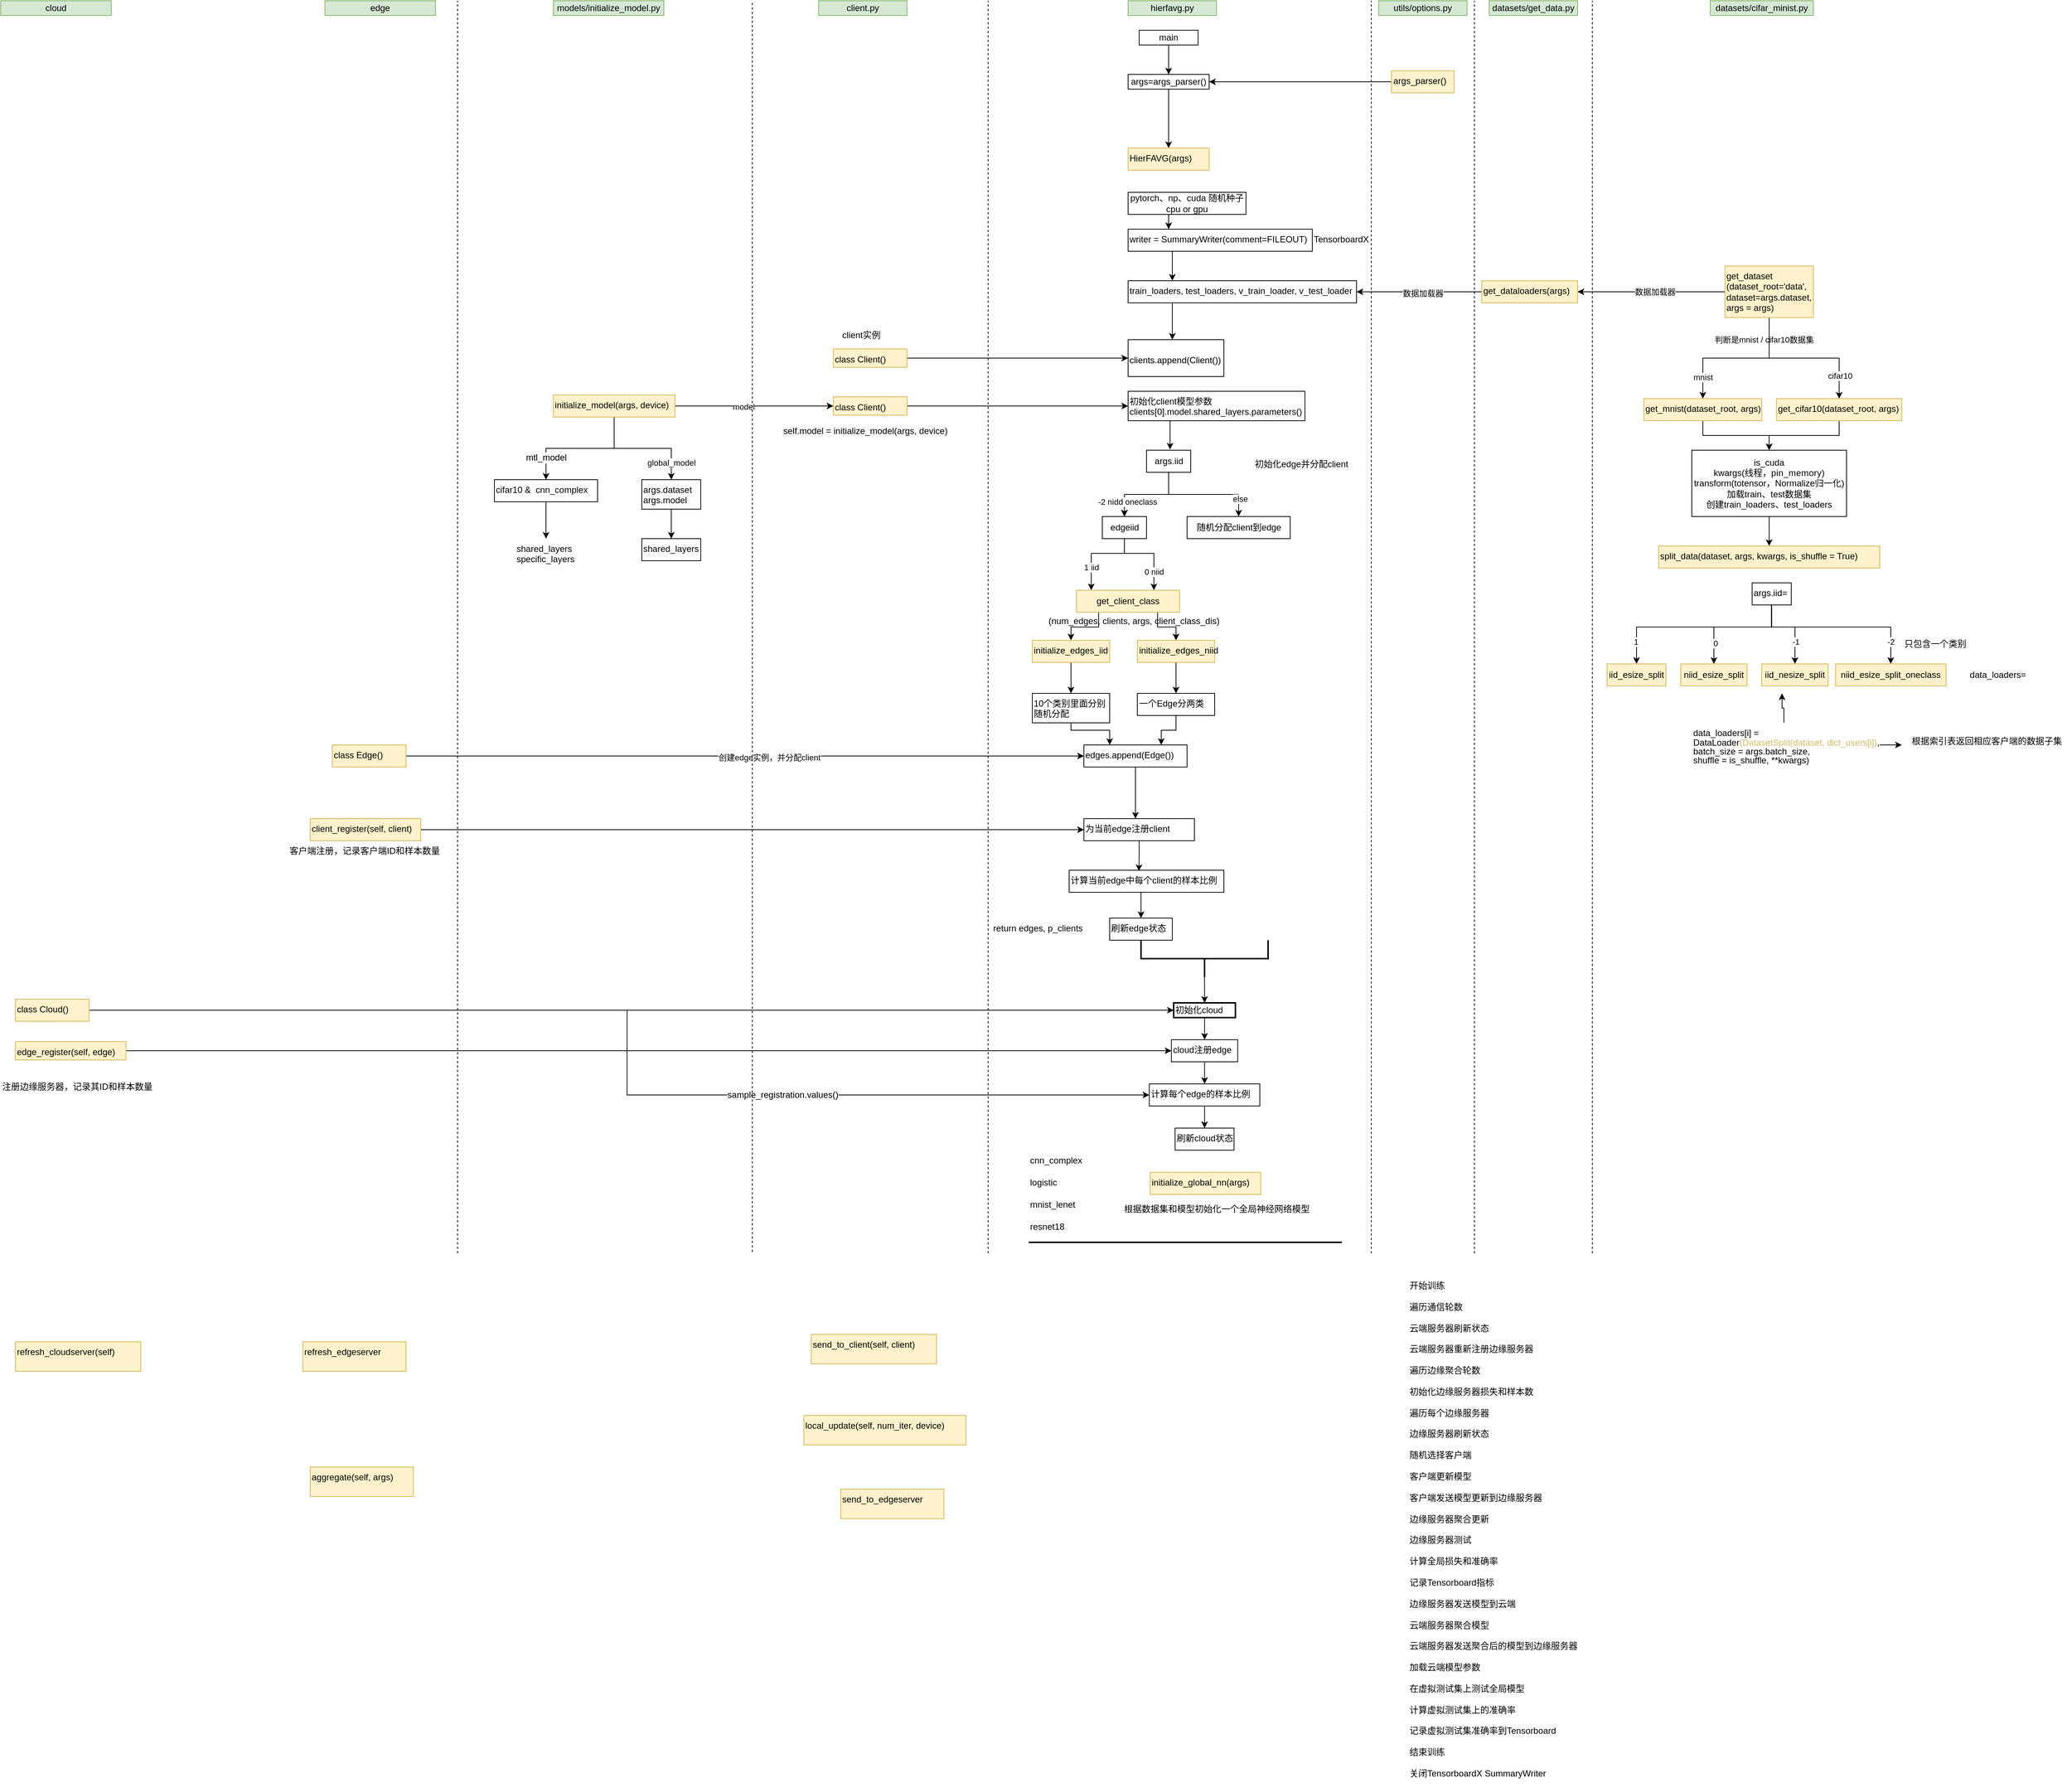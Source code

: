 <mxfile version="25.0.3">
  <diagram name="Page-1" id="74e2e168-ea6b-b213-b513-2b3c1d86103e">
    <mxGraphModel dx="3981" dy="964" grid="1" gridSize="10" guides="1" tooltips="1" connect="1" arrows="1" fold="1" page="1" pageScale="1" pageWidth="1100" pageHeight="850" background="none" math="0" shadow="0">
      <root>
        <mxCell id="0" />
        <mxCell id="1" parent="0" />
        <mxCell id="cj8k2KHTS7MA4aPITtsR-3" style="edgeStyle=orthogonalEdgeStyle;rounded=0;orthogonalLoop=1;jettySize=auto;html=1;exitX=0.5;exitY=1;exitDx=0;exitDy=0;" parent="1" source="cj8k2KHTS7MA4aPITtsR-2" edge="1">
          <mxGeometry relative="1" as="geometry">
            <mxPoint x="125" y="100" as="targetPoint" />
          </mxGeometry>
        </mxCell>
        <mxCell id="cj8k2KHTS7MA4aPITtsR-2" value="main" style="whiteSpace=wrap;html=1;" parent="1" vertex="1">
          <mxGeometry x="85" y="40" width="80" height="20" as="geometry" />
        </mxCell>
        <mxCell id="cj8k2KHTS7MA4aPITtsR-58" value="" style="edgeStyle=orthogonalEdgeStyle;rounded=0;orthogonalLoop=1;jettySize=auto;html=1;" parent="1" source="cj8k2KHTS7MA4aPITtsR-40" target="cj8k2KHTS7MA4aPITtsR-59" edge="1">
          <mxGeometry relative="1" as="geometry">
            <mxPoint x="125.034" y="150" as="targetPoint" />
          </mxGeometry>
        </mxCell>
        <mxCell id="cj8k2KHTS7MA4aPITtsR-40" value="args=args_parser()" style="whiteSpace=wrap;html=1;" parent="1" vertex="1">
          <mxGeometry x="70" y="100" width="110" height="20" as="geometry" />
        </mxCell>
        <mxCell id="cj8k2KHTS7MA4aPITtsR-54" value="&lt;span style=&quot;text-align: left;&quot;&gt;utils/options.py&lt;/span&gt;" style="rounded=0;whiteSpace=wrap;html=1;fillColor=#d5e8d4;strokeColor=#82b366;" parent="1" vertex="1">
          <mxGeometry x="410" width="120" height="20" as="geometry" />
        </mxCell>
        <mxCell id="cj8k2KHTS7MA4aPITtsR-59" value="HierFAVG(args)" style="text;whiteSpace=wrap;html=1;fillColor=#fff2cc;strokeColor=#d6b656;" parent="1" vertex="1">
          <mxGeometry x="70" y="200" width="110" height="30" as="geometry" />
        </mxCell>
        <mxCell id="cj8k2KHTS7MA4aPITtsR-60" value="pytorch、np、cuda 随机种子&lt;div&gt;cpu or gpu&lt;br&gt;&lt;/div&gt;" style="whiteSpace=wrap;html=1;" parent="1" vertex="1">
          <mxGeometry x="70" y="260" width="160" height="30" as="geometry" />
        </mxCell>
        <mxCell id="cj8k2KHTS7MA4aPITtsR-61" value="&lt;span style=&quot;text-align: left;&quot;&gt;datasets/get_data.py&lt;/span&gt;" style="rounded=0;whiteSpace=wrap;html=1;fillColor=#d5e8d4;strokeColor=#82b366;" parent="1" vertex="1">
          <mxGeometry x="560" width="120" height="20" as="geometry" />
        </mxCell>
        <mxCell id="cj8k2KHTS7MA4aPITtsR-66" value="" style="edgeStyle=orthogonalEdgeStyle;rounded=0;orthogonalLoop=1;jettySize=auto;html=1;" parent="1" target="cj8k2KHTS7MA4aPITtsR-65" edge="1">
          <mxGeometry relative="1" as="geometry">
            <mxPoint x="125" y="290" as="sourcePoint" />
            <Array as="points">
              <mxPoint x="125" y="320" />
              <mxPoint x="125" y="320" />
            </Array>
          </mxGeometry>
        </mxCell>
        <mxCell id="cj8k2KHTS7MA4aPITtsR-72" value="" style="edgeStyle=orthogonalEdgeStyle;rounded=0;orthogonalLoop=1;jettySize=auto;html=1;" parent="1" source="cj8k2KHTS7MA4aPITtsR-65" edge="1">
          <mxGeometry relative="1" as="geometry">
            <mxPoint x="130" y="380" as="targetPoint" />
            <Array as="points">
              <mxPoint x="130" y="360" />
              <mxPoint x="130" y="360" />
            </Array>
          </mxGeometry>
        </mxCell>
        <mxCell id="cj8k2KHTS7MA4aPITtsR-65" value="writer = SummaryWriter(comment=FILEOUT)" style="text;whiteSpace=wrap;html=1;strokeColor=default;" parent="1" vertex="1">
          <mxGeometry x="70" y="310" width="250" height="30" as="geometry" />
        </mxCell>
        <mxCell id="cj8k2KHTS7MA4aPITtsR-70" value="TensorboardX" style="text;whiteSpace=wrap;html=1;" parent="1" vertex="1">
          <mxGeometry x="320" y="310" width="80" height="20" as="geometry" />
        </mxCell>
        <mxCell id="cj8k2KHTS7MA4aPITtsR-133" value="" style="edgeStyle=orthogonalEdgeStyle;rounded=0;orthogonalLoop=1;jettySize=auto;html=1;" parent="1" source="cj8k2KHTS7MA4aPITtsR-73" target="cj8k2KHTS7MA4aPITtsR-132" edge="1">
          <mxGeometry relative="1" as="geometry">
            <Array as="points">
              <mxPoint x="130" y="420" />
              <mxPoint x="130" y="420" />
            </Array>
          </mxGeometry>
        </mxCell>
        <mxCell id="cj8k2KHTS7MA4aPITtsR-73" value="train_loaders, test_loaders, v_train_loader, v_test_loader&lt;div&gt;&lt;br&gt;&lt;/div&gt;" style="text;whiteSpace=wrap;html=1;strokeColor=default;" parent="1" vertex="1">
          <mxGeometry x="70" y="380" width="310" height="30" as="geometry" />
        </mxCell>
        <mxCell id="cj8k2KHTS7MA4aPITtsR-76" value="" style="edgeStyle=orthogonalEdgeStyle;rounded=0;orthogonalLoop=1;jettySize=auto;html=1;" parent="1" source="cj8k2KHTS7MA4aPITtsR-75" target="cj8k2KHTS7MA4aPITtsR-73" edge="1">
          <mxGeometry relative="1" as="geometry" />
        </mxCell>
        <mxCell id="cj8k2KHTS7MA4aPITtsR-78" value="数据加载器" style="edgeLabel;html=1;align=center;verticalAlign=middle;resizable=0;points=[];" parent="cj8k2KHTS7MA4aPITtsR-76" vertex="1" connectable="0">
          <mxGeometry x="-0.061" y="2" relative="1" as="geometry">
            <mxPoint as="offset" />
          </mxGeometry>
        </mxCell>
        <mxCell id="cj8k2KHTS7MA4aPITtsR-75" value="&lt;span style=&quot;forced-color-adjust: none; color: rgb(0, 0, 0); font-family: Helvetica; font-size: 12px; font-style: normal; font-variant-ligatures: normal; font-variant-caps: normal; font-weight: 400; letter-spacing: normal; orphans: 2; text-align: left; text-indent: 0px; text-transform: none; widows: 2; word-spacing: 0px; -webkit-text-stroke-width: 0px; white-space: normal; background-color: initial; text-decoration-thickness: initial; text-decoration-style: initial; text-decoration-color: initial;&quot;&gt;get_dataloaders(args)&lt;/span&gt;" style="text;whiteSpace=wrap;html=1;fillColor=#fff2cc;strokeColor=#d6b656;" parent="1" vertex="1">
          <mxGeometry x="550" y="380" width="130" height="30" as="geometry" />
        </mxCell>
        <mxCell id="cj8k2KHTS7MA4aPITtsR-77" value="&lt;span style=&quot;text-align: left;&quot;&gt;datasets/cifar_minist.py&lt;/span&gt;" style="rounded=0;whiteSpace=wrap;html=1;fillColor=#d5e8d4;strokeColor=#82b366;" parent="1" vertex="1">
          <mxGeometry x="860" width="140" height="20" as="geometry" />
        </mxCell>
        <mxCell id="cj8k2KHTS7MA4aPITtsR-82" value="" style="edgeStyle=orthogonalEdgeStyle;rounded=0;orthogonalLoop=1;jettySize=auto;html=1;entryX=1;entryY=0.5;entryDx=0;entryDy=0;" parent="1" source="cj8k2KHTS7MA4aPITtsR-79" target="cj8k2KHTS7MA4aPITtsR-75" edge="1">
          <mxGeometry relative="1" as="geometry">
            <mxPoint x="750" y="395" as="targetPoint" />
          </mxGeometry>
        </mxCell>
        <mxCell id="cj8k2KHTS7MA4aPITtsR-83" value="数据加载器" style="edgeLabel;html=1;align=center;verticalAlign=middle;resizable=0;points=[];" parent="cj8k2KHTS7MA4aPITtsR-82" vertex="1" connectable="0">
          <mxGeometry x="-0.052" relative="1" as="geometry">
            <mxPoint as="offset" />
          </mxGeometry>
        </mxCell>
        <mxCell id="cj8k2KHTS7MA4aPITtsR-87" value="" style="edgeStyle=orthogonalEdgeStyle;rounded=0;orthogonalLoop=1;jettySize=auto;html=1;" parent="1" source="cj8k2KHTS7MA4aPITtsR-79" target="cj8k2KHTS7MA4aPITtsR-86" edge="1">
          <mxGeometry relative="1" as="geometry" />
        </mxCell>
        <mxCell id="cj8k2KHTS7MA4aPITtsR-88" value="判断是mnist / cifar10数据集" style="edgeLabel;html=1;align=center;verticalAlign=middle;resizable=0;points=[];" parent="cj8k2KHTS7MA4aPITtsR-87" vertex="1" connectable="0">
          <mxGeometry x="-0.239" y="-1" relative="1" as="geometry">
            <mxPoint x="14" y="-24" as="offset" />
          </mxGeometry>
        </mxCell>
        <mxCell id="cj8k2KHTS7MA4aPITtsR-91" value="mnist" style="edgeLabel;html=1;align=center;verticalAlign=middle;resizable=0;points=[];" parent="cj8k2KHTS7MA4aPITtsR-87" vertex="1" connectable="0">
          <mxGeometry x="0.533" relative="1" as="geometry">
            <mxPoint y="17" as="offset" />
          </mxGeometry>
        </mxCell>
        <mxCell id="cj8k2KHTS7MA4aPITtsR-94" style="edgeStyle=orthogonalEdgeStyle;rounded=0;orthogonalLoop=1;jettySize=auto;html=1;" parent="1" source="cj8k2KHTS7MA4aPITtsR-79" target="cj8k2KHTS7MA4aPITtsR-92" edge="1">
          <mxGeometry relative="1" as="geometry" />
        </mxCell>
        <mxCell id="cj8k2KHTS7MA4aPITtsR-95" value="cifar10" style="edgeLabel;html=1;align=center;verticalAlign=middle;resizable=0;points=[];" parent="cj8k2KHTS7MA4aPITtsR-94" vertex="1" connectable="0">
          <mxGeometry x="0.696" y="1" relative="1" as="geometry">
            <mxPoint as="offset" />
          </mxGeometry>
        </mxCell>
        <mxCell id="cj8k2KHTS7MA4aPITtsR-79" value="get_dataset&lt;div&gt;(dataset_root=&#39;data&#39;,&lt;br&gt;dataset=args.dataset,&lt;br&gt;args = args)&lt;/div&gt;" style="text;whiteSpace=wrap;html=1;fillColor=#fff2cc;strokeColor=#d6b656;" parent="1" vertex="1">
          <mxGeometry x="880" y="360" width="120" height="70" as="geometry" />
        </mxCell>
        <mxCell id="cj8k2KHTS7MA4aPITtsR-98" style="edgeStyle=orthogonalEdgeStyle;rounded=0;orthogonalLoop=1;jettySize=auto;html=1;entryX=0.5;entryY=0;entryDx=0;entryDy=0;" parent="1" source="cj8k2KHTS7MA4aPITtsR-86" target="cj8k2KHTS7MA4aPITtsR-96" edge="1">
          <mxGeometry relative="1" as="geometry" />
        </mxCell>
        <mxCell id="cj8k2KHTS7MA4aPITtsR-86" value="&lt;div&gt;get_mnist(dataset_root, args)&lt;br&gt;&lt;/div&gt;" style="whiteSpace=wrap;html=1;align=left;verticalAlign=top;fillColor=#fff2cc;strokeColor=#d6b656;gradientColor=none;" parent="1" vertex="1">
          <mxGeometry x="770" y="540" width="160" height="30" as="geometry" />
        </mxCell>
        <mxCell id="cj8k2KHTS7MA4aPITtsR-99" style="edgeStyle=orthogonalEdgeStyle;rounded=0;orthogonalLoop=1;jettySize=auto;html=1;entryX=0.5;entryY=0;entryDx=0;entryDy=0;" parent="1" source="cj8k2KHTS7MA4aPITtsR-92" target="cj8k2KHTS7MA4aPITtsR-96" edge="1">
          <mxGeometry relative="1" as="geometry">
            <mxPoint x="950" y="610" as="targetPoint" />
          </mxGeometry>
        </mxCell>
        <mxCell id="cj8k2KHTS7MA4aPITtsR-92" value="&lt;div&gt;get_cifar10(dataset_root, args)&lt;br&gt;&lt;/div&gt;" style="whiteSpace=wrap;html=1;align=left;verticalAlign=top;fillColor=#fff2cc;strokeColor=#d6b656;gradientColor=none;" parent="1" vertex="1">
          <mxGeometry x="950" y="540" width="170" height="30" as="geometry" />
        </mxCell>
        <mxCell id="cj8k2KHTS7MA4aPITtsR-104" value="" style="edgeStyle=orthogonalEdgeStyle;rounded=0;orthogonalLoop=1;jettySize=auto;html=1;" parent="1" source="cj8k2KHTS7MA4aPITtsR-96" target="cj8k2KHTS7MA4aPITtsR-102" edge="1">
          <mxGeometry relative="1" as="geometry" />
        </mxCell>
        <mxCell id="cj8k2KHTS7MA4aPITtsR-96" value="is_cuda&lt;div&gt;kwargs(线程，&lt;span style=&quot;background-color: rgb(255, 255, 255); color: rgb(6, 6, 7); letter-spacing: 0.25px; text-align: justify; white-space-collapse: preserve;&quot;&gt;&lt;font&gt;pin_memory&lt;/font&gt;&lt;/span&gt;&lt;span style=&quot;background-color: initial;&quot;&gt;)&lt;/span&gt;&lt;/div&gt;&lt;div&gt;&lt;span style=&quot;background-color: initial;&quot;&gt;transform(totensor，Normalize归一化)&lt;/span&gt;&lt;/div&gt;&lt;div&gt;&lt;span style=&quot;background-color: initial;&quot;&gt;加载train、test数据集&lt;/span&gt;&lt;/div&gt;&lt;div&gt;&lt;span style=&quot;background-color: initial;&quot;&gt;创建&lt;/span&gt;&lt;span style=&quot;text-align: left; background-color: initial;&quot;&gt;train_loaders、&lt;/span&gt;&lt;span style=&quot;text-align: left; background-color: initial;&quot;&gt;test_loaders&lt;/span&gt;&lt;/div&gt;" style="rounded=0;whiteSpace=wrap;html=1;" parent="1" vertex="1">
          <mxGeometry x="835" y="610" width="210" height="90" as="geometry" />
        </mxCell>
        <mxCell id="cj8k2KHTS7MA4aPITtsR-102" value="split_data(dataset, args, kwargs, is_shuffle = True)" style="text;whiteSpace=wrap;html=1;strokeColor=#d6b656;fillColor=#fff2cc;" parent="1" vertex="1">
          <mxGeometry x="790" y="740" width="300" height="30" as="geometry" />
        </mxCell>
        <mxCell id="cj8k2KHTS7MA4aPITtsR-115" style="edgeStyle=orthogonalEdgeStyle;rounded=0;orthogonalLoop=1;jettySize=auto;html=1;entryX=0.5;entryY=0;entryDx=0;entryDy=0;" parent="1" source="cj8k2KHTS7MA4aPITtsR-105" target="cj8k2KHTS7MA4aPITtsR-111" edge="1">
          <mxGeometry relative="1" as="geometry">
            <Array as="points">
              <mxPoint x="943" y="850" />
              <mxPoint x="760" y="850" />
            </Array>
          </mxGeometry>
        </mxCell>
        <mxCell id="cj8k2KHTS7MA4aPITtsR-119" value="1" style="edgeLabel;html=1;align=center;verticalAlign=middle;resizable=0;points=[];" parent="cj8k2KHTS7MA4aPITtsR-115" vertex="1" connectable="0">
          <mxGeometry x="0.773" y="-1" relative="1" as="geometry">
            <mxPoint as="offset" />
          </mxGeometry>
        </mxCell>
        <mxCell id="cj8k2KHTS7MA4aPITtsR-116" style="edgeStyle=orthogonalEdgeStyle;rounded=0;orthogonalLoop=1;jettySize=auto;html=1;" parent="1" target="cj8k2KHTS7MA4aPITtsR-112" edge="1">
          <mxGeometry relative="1" as="geometry">
            <mxPoint x="943" y="820" as="sourcePoint" />
            <Array as="points">
              <mxPoint x="943" y="850" />
              <mxPoint x="865" y="850" />
            </Array>
          </mxGeometry>
        </mxCell>
        <mxCell id="cj8k2KHTS7MA4aPITtsR-120" value="0" style="edgeLabel;html=1;align=center;verticalAlign=middle;resizable=0;points=[];" parent="cj8k2KHTS7MA4aPITtsR-116" vertex="1" connectable="0">
          <mxGeometry x="0.638" y="2" relative="1" as="geometry">
            <mxPoint as="offset" />
          </mxGeometry>
        </mxCell>
        <mxCell id="cj8k2KHTS7MA4aPITtsR-117" style="edgeStyle=orthogonalEdgeStyle;rounded=0;orthogonalLoop=1;jettySize=auto;html=1;entryX=0.5;entryY=0;entryDx=0;entryDy=0;" parent="1" source="cj8k2KHTS7MA4aPITtsR-105" target="cj8k2KHTS7MA4aPITtsR-114" edge="1">
          <mxGeometry relative="1" as="geometry">
            <Array as="points">
              <mxPoint x="943" y="850" />
              <mxPoint x="975" y="850" />
            </Array>
          </mxGeometry>
        </mxCell>
        <mxCell id="cj8k2KHTS7MA4aPITtsR-121" value="-1" style="edgeLabel;html=1;align=center;verticalAlign=middle;resizable=0;points=[];" parent="cj8k2KHTS7MA4aPITtsR-117" vertex="1" connectable="0">
          <mxGeometry x="0.451" y="1" relative="1" as="geometry">
            <mxPoint as="offset" />
          </mxGeometry>
        </mxCell>
        <mxCell id="cj8k2KHTS7MA4aPITtsR-118" style="edgeStyle=orthogonalEdgeStyle;rounded=0;orthogonalLoop=1;jettySize=auto;html=1;" parent="1" source="cj8k2KHTS7MA4aPITtsR-105" target="cj8k2KHTS7MA4aPITtsR-113" edge="1">
          <mxGeometry relative="1" as="geometry">
            <Array as="points">
              <mxPoint x="943" y="850" />
              <mxPoint x="1105" y="850" />
            </Array>
          </mxGeometry>
        </mxCell>
        <mxCell id="cj8k2KHTS7MA4aPITtsR-122" value="-2" style="edgeLabel;html=1;align=center;verticalAlign=middle;resizable=0;points=[];" parent="cj8k2KHTS7MA4aPITtsR-118" vertex="1" connectable="0">
          <mxGeometry x="0.752" relative="1" as="geometry">
            <mxPoint as="offset" />
          </mxGeometry>
        </mxCell>
        <mxCell id="cj8k2KHTS7MA4aPITtsR-105" value="args.iid=" style="whiteSpace=wrap;html=1;align=left;verticalAlign=top;movable=1;resizable=1;rotatable=1;deletable=1;editable=1;locked=0;connectable=1;strokeColor=default;" parent="1" vertex="1">
          <mxGeometry x="916.88" y="790" width="53.12" height="30" as="geometry" />
        </mxCell>
        <mxCell id="cj8k2KHTS7MA4aPITtsR-111" value="iid_esize_split" style="whiteSpace=wrap;html=1;fillColor=#fff2cc;strokeColor=#d6b656;" parent="1" vertex="1">
          <mxGeometry x="720" y="900" width="80" height="30" as="geometry" />
        </mxCell>
        <mxCell id="cj8k2KHTS7MA4aPITtsR-112" value="niid_esize_split" style="whiteSpace=wrap;html=1;fillColor=#fff2cc;strokeColor=#d6b656;" parent="1" vertex="1">
          <mxGeometry x="820" y="900" width="90" height="30" as="geometry" />
        </mxCell>
        <mxCell id="cj8k2KHTS7MA4aPITtsR-113" value="niid_esize_split_oneclass" style="whiteSpace=wrap;html=1;fillColor=#fff2cc;strokeColor=#d6b656;" parent="1" vertex="1">
          <mxGeometry x="1030" y="900" width="150" height="30" as="geometry" />
        </mxCell>
        <mxCell id="cj8k2KHTS7MA4aPITtsR-114" value="iid_nesize_split" style="whiteSpace=wrap;html=1;fillColor=#fff2cc;strokeColor=#d6b656;" parent="1" vertex="1">
          <mxGeometry x="930" y="900" width="90" height="30" as="geometry" />
        </mxCell>
        <mxCell id="cj8k2KHTS7MA4aPITtsR-123" value="只包含一个类别" style="text;html=1;align=center;verticalAlign=middle;resizable=0;points=[];autosize=1;strokeColor=none;fillColor=none;" parent="1" vertex="1">
          <mxGeometry x="1110" y="858" width="110" height="30" as="geometry" />
        </mxCell>
        <mxCell id="cj8k2KHTS7MA4aPITtsR-124" value="data_loaders=" style="text;html=1;align=center;verticalAlign=middle;resizable=0;points=[];autosize=1;strokeColor=none;fillColor=none;" parent="1" vertex="1">
          <mxGeometry x="1200" y="900" width="100" height="30" as="geometry" />
        </mxCell>
        <mxCell id="cj8k2KHTS7MA4aPITtsR-130" value="" style="edgeStyle=orthogonalEdgeStyle;rounded=0;orthogonalLoop=1;jettySize=auto;html=1;" parent="1" source="cj8k2KHTS7MA4aPITtsR-125" edge="1">
          <mxGeometry relative="1" as="geometry">
            <mxPoint x="950.004" y="990" as="sourcePoint" />
            <mxPoint x="957.48" y="940" as="targetPoint" />
            <Array as="points">
              <mxPoint x="960" y="960" />
              <mxPoint x="958" y="960" />
            </Array>
          </mxGeometry>
        </mxCell>
        <mxCell id="cj8k2KHTS7MA4aPITtsR-125" value="data_loaders[i] =&amp;nbsp;&lt;div style=&quot;line-height: 100%;&quot;&gt;DataLoader&lt;font color=&quot;#d5b968&quot;&gt;(DatasetSplit(dataset, dict_users[i])&lt;/font&gt;,&lt;br&gt;                                    batch_size = args.batch_size,&lt;br&gt;                                    shuffle = is_shuffle, **kwargs)&lt;/div&gt;" style="text;whiteSpace=wrap;html=1;" parent="1" vertex="1">
          <mxGeometry x="835" y="980" width="265" height="70" as="geometry" />
        </mxCell>
        <mxCell id="cj8k2KHTS7MA4aPITtsR-126" value="" style="endArrow=classic;html=1;rounded=0;" parent="1" edge="1">
          <mxGeometry width="50" height="50" relative="1" as="geometry">
            <mxPoint x="1090" y="1010" as="sourcePoint" />
            <mxPoint x="1120" y="1010" as="targetPoint" />
          </mxGeometry>
        </mxCell>
        <mxCell id="cj8k2KHTS7MA4aPITtsR-129" value="根据索引表返回相应客户端的数据子集" style="text;html=1;align=center;verticalAlign=middle;resizable=0;points=[];autosize=1;strokeColor=none;fillColor=none;" parent="1" vertex="1">
          <mxGeometry x="1120" y="990" width="230" height="30" as="geometry" />
        </mxCell>
        <UserObject label="&lt;br&gt;&lt;span style=&quot;color: rgb(0, 0, 0); font-family: Helvetica; font-size: 12px; font-style: normal; font-variant-ligatures: normal; font-variant-caps: normal; font-weight: 400; letter-spacing: normal; orphans: 2; text-align: left; text-indent: 0px; text-transform: none; widows: 2; word-spacing: 0px; -webkit-text-stroke-width: 0px; white-space: normal; background-color: rgb(251, 251, 251); text-decoration-thickness: initial; text-decoration-style: initial; text-decoration-color: initial; display: inline !important; float: none;&quot;&gt;clients.append(Client())&lt;/span&gt;&lt;div&gt;&lt;br/&gt;&lt;/div&gt;" link="&#xa;&lt;span style=&quot;color: rgb(0, 0, 0); font-family: Helvetica; font-size: 12px; font-style: normal; font-variant-ligatures: normal; font-variant-caps: normal; font-weight: 400; letter-spacing: normal; orphans: 2; text-align: left; text-indent: 0px; text-transform: none; widows: 2; word-spacing: 0px; -webkit-text-stroke-width: 0px; white-space: normal; background-color: rgb(251, 251, 251); text-decoration-thickness: initial; text-decoration-style: initial; text-decoration-color: initial; display: inline !important; float: none;&quot;&gt;clients.append(Client&lt;/span&gt;&#xa;&#xa;" id="cj8k2KHTS7MA4aPITtsR-132">
          <mxCell style="whiteSpace=wrap;html=1;align=left;verticalAlign=top;fillColor=none;gradientColor=none;" parent="1" vertex="1">
            <mxGeometry x="70" y="460" width="130" height="50" as="geometry" />
          </mxCell>
        </UserObject>
        <mxCell id="cj8k2KHTS7MA4aPITtsR-135" value="" style="edgeStyle=orthogonalEdgeStyle;rounded=0;orthogonalLoop=1;jettySize=auto;html=1;" parent="1" source="cj8k2KHTS7MA4aPITtsR-134" target="cj8k2KHTS7MA4aPITtsR-40" edge="1">
          <mxGeometry relative="1" as="geometry" />
        </mxCell>
        <mxCell id="cj8k2KHTS7MA4aPITtsR-134" value="args_parser()" style="text;whiteSpace=wrap;html=1;fillColor=#fff2cc;strokeColor=#d6b656;" parent="1" vertex="1">
          <mxGeometry x="427.5" y="95" width="85" height="30" as="geometry" />
        </mxCell>
        <mxCell id="cj8k2KHTS7MA4aPITtsR-137" value="&lt;span style=&quot;text-align: left;&quot;&gt;client.py&lt;/span&gt;" style="rounded=0;whiteSpace=wrap;html=1;fillColor=#d5e8d4;strokeColor=#82b366;" parent="1" vertex="1">
          <mxGeometry x="-350" width="120" height="20" as="geometry" />
        </mxCell>
        <mxCell id="cj8k2KHTS7MA4aPITtsR-139" value="" style="edgeStyle=orthogonalEdgeStyle;rounded=0;orthogonalLoop=1;jettySize=auto;html=1;" parent="1" source="cj8k2KHTS7MA4aPITtsR-138" target="cj8k2KHTS7MA4aPITtsR-132" edge="1">
          <mxGeometry relative="1" as="geometry" />
        </mxCell>
        <mxCell id="cj8k2KHTS7MA4aPITtsR-138" value="class Client()" style="text;whiteSpace=wrap;html=1;fillColor=#fff2cc;strokeColor=#d6b656;" parent="1" vertex="1">
          <mxGeometry x="-330" y="472.5" width="100" height="25" as="geometry" />
        </mxCell>
        <mxCell id="cj8k2KHTS7MA4aPITtsR-140" value="初始化client模型参数&lt;div&gt;clients[0].model.shared_layers.parameters()&lt;br&gt;&lt;/div&gt;" style="text;whiteSpace=wrap;html=1;strokeColor=default;" parent="1" vertex="1">
          <mxGeometry x="70" y="530" width="240" height="40" as="geometry" />
        </mxCell>
        <mxCell id="cj8k2KHTS7MA4aPITtsR-144" value="" style="edgeStyle=orthogonalEdgeStyle;rounded=0;orthogonalLoop=1;jettySize=auto;html=1;" parent="1" source="cj8k2KHTS7MA4aPITtsR-143" target="cj8k2KHTS7MA4aPITtsR-140" edge="1">
          <mxGeometry relative="1" as="geometry" />
        </mxCell>
        <mxCell id="cj8k2KHTS7MA4aPITtsR-143" value="class Client()" style="text;whiteSpace=wrap;html=1;fillColor=#fff2cc;strokeColor=#d6b656;" parent="1" vertex="1">
          <mxGeometry x="-330" y="537.5" width="100" height="25" as="geometry" />
        </mxCell>
        <mxCell id="cj8k2KHTS7MA4aPITtsR-147" value="&lt;span style=&quot;text-align: left;&quot;&gt;models/initialize_model.py&lt;/span&gt;" style="rounded=0;whiteSpace=wrap;html=1;fillColor=#d5e8d4;strokeColor=#82b366;" parent="1" vertex="1">
          <mxGeometry x="-710" width="150" height="20" as="geometry" />
        </mxCell>
        <mxCell id="cj8k2KHTS7MA4aPITtsR-150" style="edgeStyle=orthogonalEdgeStyle;rounded=0;orthogonalLoop=1;jettySize=auto;html=1;entryX=0;entryY=0.5;entryDx=0;entryDy=0;" parent="1" source="cj8k2KHTS7MA4aPITtsR-149" edge="1">
          <mxGeometry relative="1" as="geometry">
            <mxPoint x="-330" y="550" as="targetPoint" />
          </mxGeometry>
        </mxCell>
        <mxCell id="cj8k2KHTS7MA4aPITtsR-153" value="model" style="edgeLabel;html=1;align=center;verticalAlign=middle;resizable=0;points=[];" parent="cj8k2KHTS7MA4aPITtsR-150" vertex="1" connectable="0">
          <mxGeometry x="-0.14" y="-1" relative="1" as="geometry">
            <mxPoint as="offset" />
          </mxGeometry>
        </mxCell>
        <mxCell id="cj8k2KHTS7MA4aPITtsR-159" style="edgeStyle=orthogonalEdgeStyle;rounded=0;orthogonalLoop=1;jettySize=auto;html=1;entryX=0.5;entryY=0;entryDx=0;entryDy=0;" parent="1" source="cj8k2KHTS7MA4aPITtsR-149" target="cj8k2KHTS7MA4aPITtsR-154" edge="1">
          <mxGeometry relative="1" as="geometry" />
        </mxCell>
        <mxCell id="cj8k2KHTS7MA4aPITtsR-161" value="&lt;span style=&quot;font-size: 12px; text-align: left; text-wrap: wrap; background-color: rgb(251, 251, 251);&quot;&gt;mtl_model&lt;/span&gt;" style="edgeLabel;html=1;align=center;verticalAlign=middle;resizable=0;points=[];" parent="cj8k2KHTS7MA4aPITtsR-159" vertex="1" connectable="0">
          <mxGeometry x="0.205" y="2" relative="1" as="geometry">
            <mxPoint x="-28" y="10" as="offset" />
          </mxGeometry>
        </mxCell>
        <mxCell id="cj8k2KHTS7MA4aPITtsR-160" style="edgeStyle=orthogonalEdgeStyle;rounded=0;orthogonalLoop=1;jettySize=auto;html=1;entryX=0.5;entryY=0;entryDx=0;entryDy=0;" parent="1" source="cj8k2KHTS7MA4aPITtsR-149" target="cj8k2KHTS7MA4aPITtsR-156" edge="1">
          <mxGeometry relative="1" as="geometry" />
        </mxCell>
        <mxCell id="cj8k2KHTS7MA4aPITtsR-162" value="global_model" style="edgeLabel;html=1;align=center;verticalAlign=middle;resizable=0;points=[];" parent="cj8k2KHTS7MA4aPITtsR-160" vertex="1" connectable="0">
          <mxGeometry x="0.717" y="-1" relative="1" as="geometry">
            <mxPoint x="1" as="offset" />
          </mxGeometry>
        </mxCell>
        <mxCell id="cj8k2KHTS7MA4aPITtsR-149" value="initialize_model(args, device)" style="text;whiteSpace=wrap;html=1;fillColor=#fff2cc;strokeColor=#d6b656;" parent="1" vertex="1">
          <mxGeometry x="-710" y="535" width="165" height="30" as="geometry" />
        </mxCell>
        <UserObject label="&lt;span style=&quot;color: rgb(0, 0, 0); font-family: Helvetica; font-size: 12px; font-style: normal; font-variant-ligatures: normal; font-variant-caps: normal; font-weight: 400; letter-spacing: normal; orphans: 2; text-align: left; text-indent: 0px; text-transform: none; widows: 2; word-spacing: 0px; -webkit-text-stroke-width: 0px; white-space: normal; background-color: rgb(251, 251, 251); text-decoration-thickness: initial; text-decoration-style: initial; text-decoration-color: initial; display: inline !important; float: none;&quot;&gt;self.model = initialize_model(args, device)&lt;/span&gt;" link="&lt;span style=&quot;color: rgb(0, 0, 0); font-family: Helvetica; font-size: 12px; font-style: normal; font-variant-ligatures: normal; font-variant-caps: normal; font-weight: 400; letter-spacing: normal; orphans: 2; text-align: left; text-indent: 0px; text-transform: none; widows: 2; word-spacing: 0px; -webkit-text-stroke-width: 0px; white-space: normal; background-color: rgb(251, 251, 251); text-decoration-thickness: initial; text-decoration-style: initial; text-decoration-color: initial; display: inline !important; float: none;&quot;&gt;self.model = initialize_model(args, device)&lt;/span&gt;" id="cj8k2KHTS7MA4aPITtsR-151">
          <mxCell style="text;whiteSpace=wrap;html=1;" parent="1" vertex="1">
            <mxGeometry x="-400" y="570" width="260" height="40" as="geometry" />
          </mxCell>
        </UserObject>
        <mxCell id="cj8k2KHTS7MA4aPITtsR-154" value="cifar10 &amp;amp;&amp;nbsp; cnn_complex" style="text;whiteSpace=wrap;html=1;strokeColor=default;" parent="1" vertex="1">
          <mxGeometry x="-790" y="650" width="140" height="30" as="geometry" />
        </mxCell>
        <mxCell id="cj8k2KHTS7MA4aPITtsR-169" value="" style="edgeStyle=orthogonalEdgeStyle;rounded=0;orthogonalLoop=1;jettySize=auto;html=1;" parent="1" source="cj8k2KHTS7MA4aPITtsR-156" target="cj8k2KHTS7MA4aPITtsR-168" edge="1">
          <mxGeometry relative="1" as="geometry" />
        </mxCell>
        <mxCell id="cj8k2KHTS7MA4aPITtsR-156" value="args.dataset&lt;div&gt;args.model&lt;br&gt;&lt;/div&gt;" style="text;whiteSpace=wrap;html=1;strokeColor=default;" parent="1" vertex="1">
          <mxGeometry x="-590" y="650" width="80" height="40" as="geometry" />
        </mxCell>
        <mxCell id="cj8k2KHTS7MA4aPITtsR-167" value="" style="edgeStyle=orthogonalEdgeStyle;rounded=0;orthogonalLoop=1;jettySize=auto;html=1;" parent="1" source="cj8k2KHTS7MA4aPITtsR-154" target="cj8k2KHTS7MA4aPITtsR-166" edge="1">
          <mxGeometry relative="1" as="geometry">
            <mxPoint x="-720" y="680" as="sourcePoint" />
            <mxPoint x="-720" y="760" as="targetPoint" />
          </mxGeometry>
        </mxCell>
        <mxCell id="cj8k2KHTS7MA4aPITtsR-166" value="shared_layers&lt;div&gt;specific_layers&lt;br&gt;&lt;/div&gt;" style="text;whiteSpace=wrap;html=1;" parent="1" vertex="1">
          <mxGeometry x="-762.5" y="730" width="85" height="40" as="geometry" />
        </mxCell>
        <mxCell id="cj8k2KHTS7MA4aPITtsR-168" value="&lt;div&gt;shared_layers&lt;br&gt;&lt;/div&gt;" style="text;whiteSpace=wrap;html=1;strokeColor=default;" parent="1" vertex="1">
          <mxGeometry x="-590" y="730" width="80" height="30" as="geometry" />
        </mxCell>
        <mxCell id="cj8k2KHTS7MA4aPITtsR-170" value="client实例" style="text;whiteSpace=wrap;html=1;" parent="1" vertex="1">
          <mxGeometry x="-320" y="440" width="90" height="30" as="geometry" />
        </mxCell>
        <mxCell id="cj8k2KHTS7MA4aPITtsR-175" value="" style="edgeStyle=orthogonalEdgeStyle;rounded=0;orthogonalLoop=1;jettySize=auto;html=1;" parent="1" source="cj8k2KHTS7MA4aPITtsR-171" target="cj8k2KHTS7MA4aPITtsR-174" edge="1">
          <mxGeometry relative="1" as="geometry" />
        </mxCell>
        <mxCell id="cj8k2KHTS7MA4aPITtsR-176" value="" style="edgeStyle=orthogonalEdgeStyle;rounded=0;orthogonalLoop=1;jettySize=auto;html=1;" parent="1" source="cj8k2KHTS7MA4aPITtsR-171" target="cj8k2KHTS7MA4aPITtsR-174" edge="1">
          <mxGeometry relative="1" as="geometry" />
        </mxCell>
        <mxCell id="cj8k2KHTS7MA4aPITtsR-177" value="" style="edgeStyle=orthogonalEdgeStyle;rounded=0;orthogonalLoop=1;jettySize=auto;html=1;" parent="1" source="cj8k2KHTS7MA4aPITtsR-171" target="cj8k2KHTS7MA4aPITtsR-174" edge="1">
          <mxGeometry relative="1" as="geometry" />
        </mxCell>
        <mxCell id="cj8k2KHTS7MA4aPITtsR-180" value="-2" style="edgeLabel;html=1;align=center;verticalAlign=middle;resizable=0;points=[];" parent="cj8k2KHTS7MA4aPITtsR-177" vertex="1" connectable="0">
          <mxGeometry x="0.668" y="1" relative="1" as="geometry">
            <mxPoint as="offset" />
          </mxGeometry>
        </mxCell>
        <mxCell id="cj8k2KHTS7MA4aPITtsR-182" value="-2 nidd oneclass" style="edgeLabel;html=1;align=center;verticalAlign=middle;resizable=0;points=[];" parent="cj8k2KHTS7MA4aPITtsR-177" vertex="1" connectable="0">
          <mxGeometry x="0.668" y="4" relative="1" as="geometry">
            <mxPoint as="offset" />
          </mxGeometry>
        </mxCell>
        <mxCell id="cj8k2KHTS7MA4aPITtsR-179" style="edgeStyle=orthogonalEdgeStyle;rounded=0;orthogonalLoop=1;jettySize=auto;html=1;" parent="1" source="cj8k2KHTS7MA4aPITtsR-171" target="cj8k2KHTS7MA4aPITtsR-178" edge="1">
          <mxGeometry relative="1" as="geometry" />
        </mxCell>
        <mxCell id="cj8k2KHTS7MA4aPITtsR-181" value="else" style="edgeLabel;html=1;align=center;verticalAlign=middle;resizable=0;points=[];" parent="cj8k2KHTS7MA4aPITtsR-179" vertex="1" connectable="0">
          <mxGeometry x="0.692" y="2" relative="1" as="geometry">
            <mxPoint as="offset" />
          </mxGeometry>
        </mxCell>
        <mxCell id="cj8k2KHTS7MA4aPITtsR-171" value="args.iid" style="text;html=1;align=center;verticalAlign=middle;resizable=0;points=[];autosize=1;strokeColor=default;fillColor=none;" parent="1" vertex="1">
          <mxGeometry x="95" y="610" width="60" height="30" as="geometry" />
        </mxCell>
        <mxCell id="cj8k2KHTS7MA4aPITtsR-172" value="初始化edge并分配client" style="text;whiteSpace=wrap;html=1;" parent="1" vertex="1">
          <mxGeometry x="240" y="615" width="160" height="40" as="geometry" />
        </mxCell>
        <mxCell id="cj8k2KHTS7MA4aPITtsR-173" style="edgeStyle=orthogonalEdgeStyle;rounded=0;orthogonalLoop=1;jettySize=auto;html=1;entryX=0.532;entryY=-0.033;entryDx=0;entryDy=0;entryPerimeter=0;" parent="1" source="cj8k2KHTS7MA4aPITtsR-140" target="cj8k2KHTS7MA4aPITtsR-171" edge="1">
          <mxGeometry relative="1" as="geometry">
            <Array as="points">
              <mxPoint x="127" y="592" />
            </Array>
          </mxGeometry>
        </mxCell>
        <mxCell id="cj8k2KHTS7MA4aPITtsR-193" style="edgeStyle=orthogonalEdgeStyle;rounded=0;orthogonalLoop=1;jettySize=auto;html=1;" parent="1" source="cj8k2KHTS7MA4aPITtsR-174" target="cj8k2KHTS7MA4aPITtsR-191" edge="1">
          <mxGeometry relative="1" as="geometry">
            <Array as="points">
              <mxPoint x="65" y="750" />
              <mxPoint x="20" y="750" />
            </Array>
          </mxGeometry>
        </mxCell>
        <mxCell id="cj8k2KHTS7MA4aPITtsR-194" value="1 iid" style="edgeLabel;html=1;align=center;verticalAlign=middle;resizable=0;points=[];" parent="cj8k2KHTS7MA4aPITtsR-193" vertex="1" connectable="0">
          <mxGeometry x="0.462" relative="1" as="geometry">
            <mxPoint as="offset" />
          </mxGeometry>
        </mxCell>
        <mxCell id="cj8k2KHTS7MA4aPITtsR-174" value="edgeiid" style="text;html=1;align=center;verticalAlign=middle;resizable=0;points=[];autosize=1;strokeColor=default;fillColor=none;" parent="1" vertex="1">
          <mxGeometry x="35" y="700" width="60" height="30" as="geometry" />
        </mxCell>
        <mxCell id="cj8k2KHTS7MA4aPITtsR-178" value="随机分配client到edge" style="text;html=1;align=center;verticalAlign=middle;resizable=0;points=[];autosize=1;strokeColor=default;fillColor=none;" parent="1" vertex="1">
          <mxGeometry x="150" y="700" width="140" height="30" as="geometry" />
        </mxCell>
        <mxCell id="cj8k2KHTS7MA4aPITtsR-189" style="edgeStyle=orthogonalEdgeStyle;rounded=0;orthogonalLoop=1;jettySize=auto;html=1;entryX=0.75;entryY=0;entryDx=0;entryDy=0;" parent="1" target="cj8k2KHTS7MA4aPITtsR-191" edge="1">
          <mxGeometry relative="1" as="geometry">
            <mxPoint x="65.034" y="730" as="sourcePoint" />
            <mxPoint x="116.14" y="790" as="targetPoint" />
            <Array as="points">
              <mxPoint x="65" y="750" />
              <mxPoint x="105" y="750" />
            </Array>
          </mxGeometry>
        </mxCell>
        <mxCell id="cj8k2KHTS7MA4aPITtsR-190" value="0 niid" style="edgeLabel;html=1;align=center;verticalAlign=middle;resizable=0;points=[];" parent="cj8k2KHTS7MA4aPITtsR-189" vertex="1" connectable="0">
          <mxGeometry x="0.535" relative="1" as="geometry">
            <mxPoint as="offset" />
          </mxGeometry>
        </mxCell>
        <mxCell id="cj8k2KHTS7MA4aPITtsR-199" style="edgeStyle=orthogonalEdgeStyle;rounded=0;orthogonalLoop=1;jettySize=auto;html=1;entryX=0.5;entryY=0;entryDx=0;entryDy=0;" parent="1" source="cj8k2KHTS7MA4aPITtsR-191" target="cj8k2KHTS7MA4aPITtsR-197" edge="1">
          <mxGeometry relative="1" as="geometry">
            <Array as="points">
              <mxPoint x="110" y="850" />
              <mxPoint x="135" y="850" />
            </Array>
          </mxGeometry>
        </mxCell>
        <mxCell id="cj8k2KHTS7MA4aPITtsR-201" style="edgeStyle=orthogonalEdgeStyle;rounded=0;orthogonalLoop=1;jettySize=auto;html=1;entryX=0.5;entryY=0;entryDx=0;entryDy=0;" parent="1" source="cj8k2KHTS7MA4aPITtsR-191" target="cj8k2KHTS7MA4aPITtsR-195" edge="1">
          <mxGeometry relative="1" as="geometry">
            <Array as="points">
              <mxPoint x="30" y="850" />
              <mxPoint x="-8" y="850" />
            </Array>
          </mxGeometry>
        </mxCell>
        <mxCell id="cj8k2KHTS7MA4aPITtsR-191" value="get_client_class" style="whiteSpace=wrap;html=1;fillColor=#fff2cc;strokeColor=#d6b656;" parent="1" vertex="1">
          <mxGeometry y="800" width="140" height="30" as="geometry" />
        </mxCell>
        <mxCell id="cj8k2KHTS7MA4aPITtsR-203" value="" style="edgeStyle=orthogonalEdgeStyle;rounded=0;orthogonalLoop=1;jettySize=auto;html=1;" parent="1" source="cj8k2KHTS7MA4aPITtsR-195" target="cj8k2KHTS7MA4aPITtsR-202" edge="1">
          <mxGeometry relative="1" as="geometry" />
        </mxCell>
        <mxCell id="cj8k2KHTS7MA4aPITtsR-195" value="initialize_edges_iid" style="text;whiteSpace=wrap;html=1;fillColor=#fff2cc;strokeColor=#d6b656;" parent="1" vertex="1">
          <mxGeometry x="-60" y="868" width="105" height="30" as="geometry" />
        </mxCell>
        <mxCell id="cj8k2KHTS7MA4aPITtsR-196" value="(num_edges, clients, args, client_class_dis)" style="text;whiteSpace=wrap;html=1;" parent="1" vertex="1">
          <mxGeometry x="-40" y="828" width="270" height="40" as="geometry" />
        </mxCell>
        <mxCell id="cj8k2KHTS7MA4aPITtsR-205" value="" style="edgeStyle=orthogonalEdgeStyle;rounded=0;orthogonalLoop=1;jettySize=auto;html=1;" parent="1" source="cj8k2KHTS7MA4aPITtsR-197" target="cj8k2KHTS7MA4aPITtsR-204" edge="1">
          <mxGeometry relative="1" as="geometry" />
        </mxCell>
        <mxCell id="cj8k2KHTS7MA4aPITtsR-197" value="initialize_edges_niid" style="text;whiteSpace=wrap;html=1;fillColor=#fff2cc;strokeColor=#d6b656;" parent="1" vertex="1">
          <mxGeometry x="82.5" y="868" width="105" height="30" as="geometry" />
        </mxCell>
        <mxCell id="cj8k2KHTS7MA4aPITtsR-218" style="edgeStyle=orthogonalEdgeStyle;rounded=0;orthogonalLoop=1;jettySize=auto;html=1;entryX=0.25;entryY=0;entryDx=0;entryDy=0;" parent="1" source="cj8k2KHTS7MA4aPITtsR-202" target="cj8k2KHTS7MA4aPITtsR-206" edge="1">
          <mxGeometry relative="1" as="geometry">
            <Array as="points">
              <mxPoint x="-8" y="990" />
              <mxPoint x="45" y="990" />
            </Array>
          </mxGeometry>
        </mxCell>
        <mxCell id="cj8k2KHTS7MA4aPITtsR-202" value="10个类别里面分别随机分配" style="text;whiteSpace=wrap;html=1;strokeColor=default;" parent="1" vertex="1">
          <mxGeometry x="-60" y="940" width="105" height="40" as="geometry" />
        </mxCell>
        <mxCell id="cj8k2KHTS7MA4aPITtsR-219" style="edgeStyle=orthogonalEdgeStyle;rounded=0;orthogonalLoop=1;jettySize=auto;html=1;entryX=0.75;entryY=0;entryDx=0;entryDy=0;" parent="1" source="cj8k2KHTS7MA4aPITtsR-204" target="cj8k2KHTS7MA4aPITtsR-206" edge="1">
          <mxGeometry relative="1" as="geometry" />
        </mxCell>
        <mxCell id="cj8k2KHTS7MA4aPITtsR-204" value="一个Edge分两类" style="text;whiteSpace=wrap;html=1;strokeColor=default;" parent="1" vertex="1">
          <mxGeometry x="82.5" y="940" width="105" height="30" as="geometry" />
        </mxCell>
        <mxCell id="cj8k2KHTS7MA4aPITtsR-220" value="" style="edgeStyle=orthogonalEdgeStyle;rounded=0;orthogonalLoop=1;jettySize=auto;html=1;" parent="1" source="cj8k2KHTS7MA4aPITtsR-206" target="cj8k2KHTS7MA4aPITtsR-214" edge="1">
          <mxGeometry relative="1" as="geometry">
            <Array as="points">
              <mxPoint x="80" y="1090" />
              <mxPoint x="80" y="1090" />
            </Array>
          </mxGeometry>
        </mxCell>
        <UserObject label="edges.append(Edge())&lt;div&gt;&lt;br&gt;&lt;/div&gt;" link="edges.append(Edge(id" id="cj8k2KHTS7MA4aPITtsR-206">
          <mxCell style="text;whiteSpace=wrap;html=1;strokeColor=default;" parent="1" vertex="1">
            <mxGeometry x="10" y="1010" width="140" height="30" as="geometry" />
          </mxCell>
        </UserObject>
        <mxCell id="cj8k2KHTS7MA4aPITtsR-209" style="edgeStyle=orthogonalEdgeStyle;rounded=0;orthogonalLoop=1;jettySize=auto;html=1;entryX=0;entryY=0.5;entryDx=0;entryDy=0;" parent="1" source="cj8k2KHTS7MA4aPITtsR-208" target="cj8k2KHTS7MA4aPITtsR-206" edge="1">
          <mxGeometry relative="1" as="geometry" />
        </mxCell>
        <mxCell id="cj8k2KHTS7MA4aPITtsR-211" value="创建edge实例，并分配client" style="edgeLabel;html=1;align=center;verticalAlign=middle;resizable=0;points=[];" parent="cj8k2KHTS7MA4aPITtsR-209" vertex="1" connectable="0">
          <mxGeometry x="0.072" y="-2" relative="1" as="geometry">
            <mxPoint as="offset" />
          </mxGeometry>
        </mxCell>
        <mxCell id="cj8k2KHTS7MA4aPITtsR-208" value="class Edge()" style="text;whiteSpace=wrap;html=1;fillColor=#fff2cc;strokeColor=#d6b656;" parent="1" vertex="1">
          <mxGeometry x="-1010" y="1010" width="100" height="30" as="geometry" />
        </mxCell>
        <mxCell id="cj8k2KHTS7MA4aPITtsR-215" style="edgeStyle=orthogonalEdgeStyle;rounded=0;orthogonalLoop=1;jettySize=auto;html=1;entryX=0;entryY=0.5;entryDx=0;entryDy=0;" parent="1" source="cj8k2KHTS7MA4aPITtsR-212" target="cj8k2KHTS7MA4aPITtsR-214" edge="1">
          <mxGeometry relative="1" as="geometry" />
        </mxCell>
        <mxCell id="cj8k2KHTS7MA4aPITtsR-212" value="client_register(self, client)" style="text;whiteSpace=wrap;html=1;fillColor=#fff2cc;strokeColor=#d6b656;" parent="1" vertex="1">
          <mxGeometry x="-1040" y="1110" width="150" height="30" as="geometry" />
        </mxCell>
        <mxCell id="cj8k2KHTS7MA4aPITtsR-213" value="客户端注册，记录客户端ID和样本数量" style="text;whiteSpace=wrap;html=1;" parent="1" vertex="1">
          <mxGeometry x="-1070" y="1140" width="240" height="40" as="geometry" />
        </mxCell>
        <mxCell id="cj8k2KHTS7MA4aPITtsR-214" value="为当前edge注册client" style="text;whiteSpace=wrap;html=1;strokeColor=default;" parent="1" vertex="1">
          <mxGeometry x="10" y="1110" width="150" height="30" as="geometry" />
        </mxCell>
        <mxCell id="cj8k2KHTS7MA4aPITtsR-223" style="edgeStyle=orthogonalEdgeStyle;rounded=0;orthogonalLoop=1;jettySize=auto;html=1;entryX=0.5;entryY=0;entryDx=0;entryDy=0;" parent="1" source="cj8k2KHTS7MA4aPITtsR-216" target="cj8k2KHTS7MA4aPITtsR-217" edge="1">
          <mxGeometry relative="1" as="geometry">
            <Array as="points">
              <mxPoint x="88" y="1230" />
            </Array>
          </mxGeometry>
        </mxCell>
        <mxCell id="cj8k2KHTS7MA4aPITtsR-216" value="计算当前edge中每个client的样本比例" style="text;whiteSpace=wrap;html=1;strokeColor=default;" parent="1" vertex="1">
          <mxGeometry x="-10" y="1180" width="210" height="30" as="geometry" />
        </mxCell>
        <mxCell id="cj8k2KHTS7MA4aPITtsR-217" value="刷新edge状态" style="text;whiteSpace=wrap;html=1;strokeColor=default;" parent="1" vertex="1">
          <mxGeometry x="45" y="1245" width="85" height="30" as="geometry" />
        </mxCell>
        <mxCell id="cj8k2KHTS7MA4aPITtsR-222" style="edgeStyle=orthogonalEdgeStyle;rounded=0;orthogonalLoop=1;jettySize=auto;html=1;entryX=0.451;entryY=0.039;entryDx=0;entryDy=0;entryPerimeter=0;" parent="1" source="cj8k2KHTS7MA4aPITtsR-214" target="cj8k2KHTS7MA4aPITtsR-216" edge="1">
          <mxGeometry relative="1" as="geometry" />
        </mxCell>
        <mxCell id="cj8k2KHTS7MA4aPITtsR-224" value="return edges, p_clients" style="text;whiteSpace=wrap;html=1;" parent="1" vertex="1">
          <mxGeometry x="-115" y="1245" width="150" height="40" as="geometry" />
        </mxCell>
        <mxCell id="cj8k2KHTS7MA4aPITtsR-228" value="" style="edgeStyle=orthogonalEdgeStyle;rounded=0;orthogonalLoop=1;jettySize=auto;html=1;" parent="1" source="cj8k2KHTS7MA4aPITtsR-226" target="cj8k2KHTS7MA4aPITtsR-227" edge="1">
          <mxGeometry relative="1" as="geometry" />
        </mxCell>
        <mxCell id="cj8k2KHTS7MA4aPITtsR-226" value="" style="strokeWidth=2;html=1;shape=mxgraph.flowchart.annotation_2;align=left;labelPosition=right;pointerEvents=1;direction=north;" parent="1" vertex="1">
          <mxGeometry x="87.5" y="1275" width="172.5" height="50" as="geometry" />
        </mxCell>
        <mxCell id="cj8k2KHTS7MA4aPITtsR-230" value="" style="edgeStyle=orthogonalEdgeStyle;rounded=0;orthogonalLoop=1;jettySize=auto;html=1;" parent="1" source="cj8k2KHTS7MA4aPITtsR-227" target="cj8k2KHTS7MA4aPITtsR-229" edge="1">
          <mxGeometry relative="1" as="geometry" />
        </mxCell>
        <mxCell id="cj8k2KHTS7MA4aPITtsR-227" value="初始化cloud" style="whiteSpace=wrap;html=1;align=left;strokeWidth=2;pointerEvents=1;" parent="1" vertex="1">
          <mxGeometry x="131.88" y="1360" width="83.75" height="20" as="geometry" />
        </mxCell>
        <mxCell id="cj8k2KHTS7MA4aPITtsR-240" value="" style="edgeStyle=orthogonalEdgeStyle;rounded=0;orthogonalLoop=1;jettySize=auto;html=1;entryX=0.5;entryY=0;entryDx=0;entryDy=0;" parent="1" source="cj8k2KHTS7MA4aPITtsR-229" target="cj8k2KHTS7MA4aPITtsR-234" edge="1">
          <mxGeometry relative="1" as="geometry" />
        </mxCell>
        <mxCell id="cj8k2KHTS7MA4aPITtsR-229" value="cloud注册edge" style="text;whiteSpace=wrap;html=1;strokeColor=default;" parent="1" vertex="1">
          <mxGeometry x="128.75" y="1410" width="90" height="30" as="geometry" />
        </mxCell>
        <mxCell id="cj8k2KHTS7MA4aPITtsR-232" style="edgeStyle=orthogonalEdgeStyle;rounded=0;orthogonalLoop=1;jettySize=auto;html=1;entryX=0;entryY=0.5;entryDx=0;entryDy=0;" parent="1" source="cj8k2KHTS7MA4aPITtsR-231" target="cj8k2KHTS7MA4aPITtsR-229" edge="1">
          <mxGeometry relative="1" as="geometry" />
        </mxCell>
        <mxCell id="cj8k2KHTS7MA4aPITtsR-231" value="edge_register(self, edge)" style="text;whiteSpace=wrap;html=1;fillColor=#fff2cc;strokeColor=#d6b656;" parent="1" vertex="1">
          <mxGeometry x="-1440" y="1412.5" width="150" height="25" as="geometry" />
        </mxCell>
        <mxCell id="cj8k2KHTS7MA4aPITtsR-233" value="注册边缘服务器，记录其ID和样本数量" style="text;whiteSpace=wrap;html=1;" parent="1" vertex="1">
          <mxGeometry x="-1460" y="1460" width="240" height="40" as="geometry" />
        </mxCell>
        <mxCell id="cj8k2KHTS7MA4aPITtsR-241" value="" style="edgeStyle=orthogonalEdgeStyle;rounded=0;orthogonalLoop=1;jettySize=auto;html=1;" parent="1" source="cj8k2KHTS7MA4aPITtsR-234" target="cj8k2KHTS7MA4aPITtsR-235" edge="1">
          <mxGeometry relative="1" as="geometry" />
        </mxCell>
        <mxCell id="cj8k2KHTS7MA4aPITtsR-234" value="计算每个edge的样本比例" style="text;whiteSpace=wrap;html=1;strokeColor=default;" parent="1" vertex="1">
          <mxGeometry x="98.75" y="1470" width="150" height="30" as="geometry" />
        </mxCell>
        <mxCell id="cj8k2KHTS7MA4aPITtsR-235" value="刷新cloud状态" style="text;whiteSpace=wrap;html=1;strokeColor=default;" parent="1" vertex="1">
          <mxGeometry x="133.75" y="1530" width="80" height="30" as="geometry" />
        </mxCell>
        <mxCell id="cj8k2KHTS7MA4aPITtsR-237" style="edgeStyle=orthogonalEdgeStyle;rounded=0;orthogonalLoop=1;jettySize=auto;html=1;entryX=0;entryY=0.5;entryDx=0;entryDy=0;" parent="1" source="cj8k2KHTS7MA4aPITtsR-236" target="cj8k2KHTS7MA4aPITtsR-227" edge="1">
          <mxGeometry relative="1" as="geometry" />
        </mxCell>
        <mxCell id="cj8k2KHTS7MA4aPITtsR-238" style="edgeStyle=orthogonalEdgeStyle;rounded=0;orthogonalLoop=1;jettySize=auto;html=1;entryX=0;entryY=0.5;entryDx=0;entryDy=0;" parent="1" source="cj8k2KHTS7MA4aPITtsR-236" target="cj8k2KHTS7MA4aPITtsR-234" edge="1">
          <mxGeometry relative="1" as="geometry">
            <Array as="points">
              <mxPoint x="-610" y="1370" />
              <mxPoint x="-610" y="1485" />
            </Array>
          </mxGeometry>
        </mxCell>
        <mxCell id="MOeim-y9coMgPSxVAbvQ-16" value="&lt;span style=&quot;font-size: 12px; text-align: left; text-wrap-mode: wrap; background-color: rgb(251, 251, 251);&quot;&gt;sample_registration.values()&lt;/span&gt;" style="edgeLabel;html=1;align=center;verticalAlign=middle;resizable=0;points=[];" parent="cj8k2KHTS7MA4aPITtsR-238" vertex="1" connectable="0">
          <mxGeometry x="0.358" relative="1" as="geometry">
            <mxPoint x="1" as="offset" />
          </mxGeometry>
        </mxCell>
        <mxCell id="cj8k2KHTS7MA4aPITtsR-236" value="class Cloud()" style="text;whiteSpace=wrap;html=1;fillColor=#fff2cc;strokeColor=#d6b656;" parent="1" vertex="1">
          <mxGeometry x="-1440" y="1355" width="100" height="30" as="geometry" />
        </mxCell>
        <mxCell id="cj8k2KHTS7MA4aPITtsR-242" value="initialize_global_nn(args)" style="text;whiteSpace=wrap;html=1;fillColor=#fff2cc;strokeColor=#d6b656;" parent="1" vertex="1">
          <mxGeometry x="100" y="1590" width="150" height="30" as="geometry" />
        </mxCell>
        <mxCell id="cj8k2KHTS7MA4aPITtsR-243" value="mnist_lenet" style="text;whiteSpace=wrap;html=1;" parent="1" vertex="1">
          <mxGeometry x="-65" y="1620" width="90" height="40" as="geometry" />
        </mxCell>
        <mxCell id="cj8k2KHTS7MA4aPITtsR-244" value="logistic" style="text;whiteSpace=wrap;html=1;" parent="1" vertex="1">
          <mxGeometry x="-65" y="1590" width="70" height="40" as="geometry" />
        </mxCell>
        <mxCell id="cj8k2KHTS7MA4aPITtsR-245" value="cnn_complex" style="text;whiteSpace=wrap;html=1;" parent="1" vertex="1">
          <mxGeometry x="-65" y="1560" width="100" height="40" as="geometry" />
        </mxCell>
        <mxCell id="cj8k2KHTS7MA4aPITtsR-246" value="resnet18" style="text;whiteSpace=wrap;html=1;" parent="1" vertex="1">
          <mxGeometry x="-65" y="1650" width="80" height="40" as="geometry" />
        </mxCell>
        <mxCell id="cj8k2KHTS7MA4aPITtsR-249" value="根据数据集和模型初始化一个全局神经网络模型" style="text;html=1;align=center;verticalAlign=middle;resizable=0;points=[];autosize=1;strokeColor=none;fillColor=none;" parent="1" vertex="1">
          <mxGeometry x="50" y="1625" width="280" height="30" as="geometry" />
        </mxCell>
        <mxCell id="cj8k2KHTS7MA4aPITtsR-254" value="" style="line;strokeWidth=2;html=1;" parent="1" vertex="1">
          <mxGeometry x="-65" y="1680" width="425" height="10" as="geometry" />
        </mxCell>
        <mxCell id="cj8k2KHTS7MA4aPITtsR-260" value="hierfavg.py" style="rounded=0;whiteSpace=wrap;html=1;fillColor=#d5e8d4;strokeColor=#82b366;" parent="1" vertex="1">
          <mxGeometry x="70" width="120" height="20" as="geometry" />
        </mxCell>
        <mxCell id="MOeim-y9coMgPSxVAbvQ-1" value="&lt;span style=&quot;text-align: left;&quot;&gt;edge&lt;/span&gt;" style="rounded=0;whiteSpace=wrap;html=1;fillColor=#d5e8d4;strokeColor=#82b366;" parent="1" vertex="1">
          <mxGeometry x="-1020" width="150" height="20" as="geometry" />
        </mxCell>
        <mxCell id="MOeim-y9coMgPSxVAbvQ-2" value="&lt;span style=&quot;text-align: left;&quot;&gt;cloud&lt;/span&gt;" style="rounded=0;whiteSpace=wrap;html=1;fillColor=#d5e8d4;strokeColor=#82b366;" parent="1" vertex="1">
          <mxGeometry x="-1460" width="150" height="20" as="geometry" />
        </mxCell>
        <mxCell id="MOeim-y9coMgPSxVAbvQ-4" value="" style="endArrow=none;dashed=1;html=1;rounded=0;" parent="1" edge="1">
          <mxGeometry width="50" height="50" relative="1" as="geometry">
            <mxPoint x="400" y="1700" as="sourcePoint" />
            <mxPoint x="400" as="targetPoint" />
          </mxGeometry>
        </mxCell>
        <mxCell id="MOeim-y9coMgPSxVAbvQ-7" value="" style="endArrow=none;dashed=1;html=1;rounded=0;" parent="1" edge="1">
          <mxGeometry width="50" height="50" relative="1" as="geometry">
            <mxPoint x="540" y="1700" as="sourcePoint" />
            <mxPoint x="540" as="targetPoint" />
          </mxGeometry>
        </mxCell>
        <mxCell id="MOeim-y9coMgPSxVAbvQ-8" value="" style="endArrow=none;dashed=1;html=1;rounded=0;" parent="1" edge="1">
          <mxGeometry width="50" height="50" relative="1" as="geometry">
            <mxPoint x="700" y="1700" as="sourcePoint" />
            <mxPoint x="700" as="targetPoint" />
          </mxGeometry>
        </mxCell>
        <mxCell id="MOeim-y9coMgPSxVAbvQ-9" value="" style="endArrow=none;dashed=1;html=1;rounded=0;" parent="1" edge="1">
          <mxGeometry width="50" height="50" relative="1" as="geometry">
            <mxPoint x="-120" y="1700" as="sourcePoint" />
            <mxPoint x="-120" as="targetPoint" />
          </mxGeometry>
        </mxCell>
        <mxCell id="MOeim-y9coMgPSxVAbvQ-10" value="" style="endArrow=none;dashed=1;html=1;rounded=0;" parent="1" edge="1">
          <mxGeometry width="50" height="50" relative="1" as="geometry">
            <mxPoint x="-840" y="1700" as="sourcePoint" />
            <mxPoint x="-840" as="targetPoint" />
          </mxGeometry>
        </mxCell>
        <mxCell id="MOeim-y9coMgPSxVAbvQ-14" value="" style="endArrow=none;dashed=1;html=1;rounded=0;" parent="1" edge="1">
          <mxGeometry width="50" height="50" relative="1" as="geometry">
            <mxPoint x="-440" y="1698" as="sourcePoint" />
            <mxPoint x="-440" as="targetPoint" />
          </mxGeometry>
        </mxCell>
        <mxCell id="MOeim-y9coMgPSxVAbvQ-18" value="开始训练 &#xa; &#xa;遍历通信轮数 &#xa; &#xa;云端服务器刷新状态 &#xa; &#xa;云端服务器重新注册边缘服务器 &#xa; &#xa;遍历边缘聚合轮数 &#xa; &#xa;初始化边缘服务器损失和样本数 &#xa; &#xa;遍历每个边缘服务器 &#xa; &#xa;边缘服务器刷新状态 &#xa; &#xa;随机选择客户端 &#xa; &#xa;客户端更新模型 &#xa; &#xa;客户端发送模型更新到边缘服务器 &#xa; &#xa;边缘服务器聚合更新 &#xa; &#xa;边缘服务器测试 &#xa; &#xa;计算全局损失和准确率 &#xa; &#xa;记录Tensorboard指标 &#xa; &#xa;边缘服务器发送模型到云端 &#xa; &#xa;云端服务器聚合模型 &#xa; &#xa;云端服务器发送聚合后的模型到边缘服务器 &#xa; &#xa;加载云端模型参数 &#xa; &#xa;在虚拟测试集上测试全局模型 &#xa; &#xa;计算虚拟测试集上的准确率 &#xa; &#xa;记录虚拟测试集准确率到Tensorboard &#xa; &#xa;结束训练 &#xa; &#xa;关闭TensorboardX SummaryWriter" style="text;whiteSpace=wrap;html=1;" parent="1" vertex="1">
          <mxGeometry x="450" y="1730" width="240" height="700" as="geometry" />
        </mxCell>
        <mxCell id="tFxaoxmBuNk3I_pynBhu-2" value="refresh_cloudserver(self)" style="text;whiteSpace=wrap;html=1;fillColor=#fff2cc;strokeColor=#d6b656;" vertex="1" parent="1">
          <mxGeometry x="-1440" y="1820" width="170" height="40" as="geometry" />
        </mxCell>
        <mxCell id="tFxaoxmBuNk3I_pynBhu-3" value="refresh_edgeserver" style="text;whiteSpace=wrap;html=1;fillColor=#fff2cc;strokeColor=#d6b656;" vertex="1" parent="1">
          <mxGeometry x="-1050" y="1820" width="140" height="40" as="geometry" />
        </mxCell>
        <mxCell id="tFxaoxmBuNk3I_pynBhu-4" value="send_to_client(self, client)" style="text;whiteSpace=wrap;html=1;fillColor=#fff2cc;strokeColor=#d6b656;" vertex="1" parent="1">
          <mxGeometry x="-360" y="1810" width="170" height="40" as="geometry" />
        </mxCell>
        <mxCell id="tFxaoxmBuNk3I_pynBhu-7" value="local_update(self, num_iter, device)" style="text;whiteSpace=wrap;html=1;fillColor=#fff2cc;strokeColor=#d6b656;" vertex="1" parent="1">
          <mxGeometry x="-370" y="1920" width="220" height="40" as="geometry" />
        </mxCell>
        <mxCell id="tFxaoxmBuNk3I_pynBhu-8" value="send_to_edgeserver" style="text;whiteSpace=wrap;html=1;fillColor=#fff2cc;strokeColor=#d6b656;" vertex="1" parent="1">
          <mxGeometry x="-320" y="2020" width="140" height="40" as="geometry" />
        </mxCell>
        <mxCell id="tFxaoxmBuNk3I_pynBhu-9" value="aggregate(self, args)" style="text;whiteSpace=wrap;html=1;fillColor=#fff2cc;strokeColor=#d6b656;" vertex="1" parent="1">
          <mxGeometry x="-1040" y="1990" width="140" height="40" as="geometry" />
        </mxCell>
      </root>
    </mxGraphModel>
  </diagram>
</mxfile>
